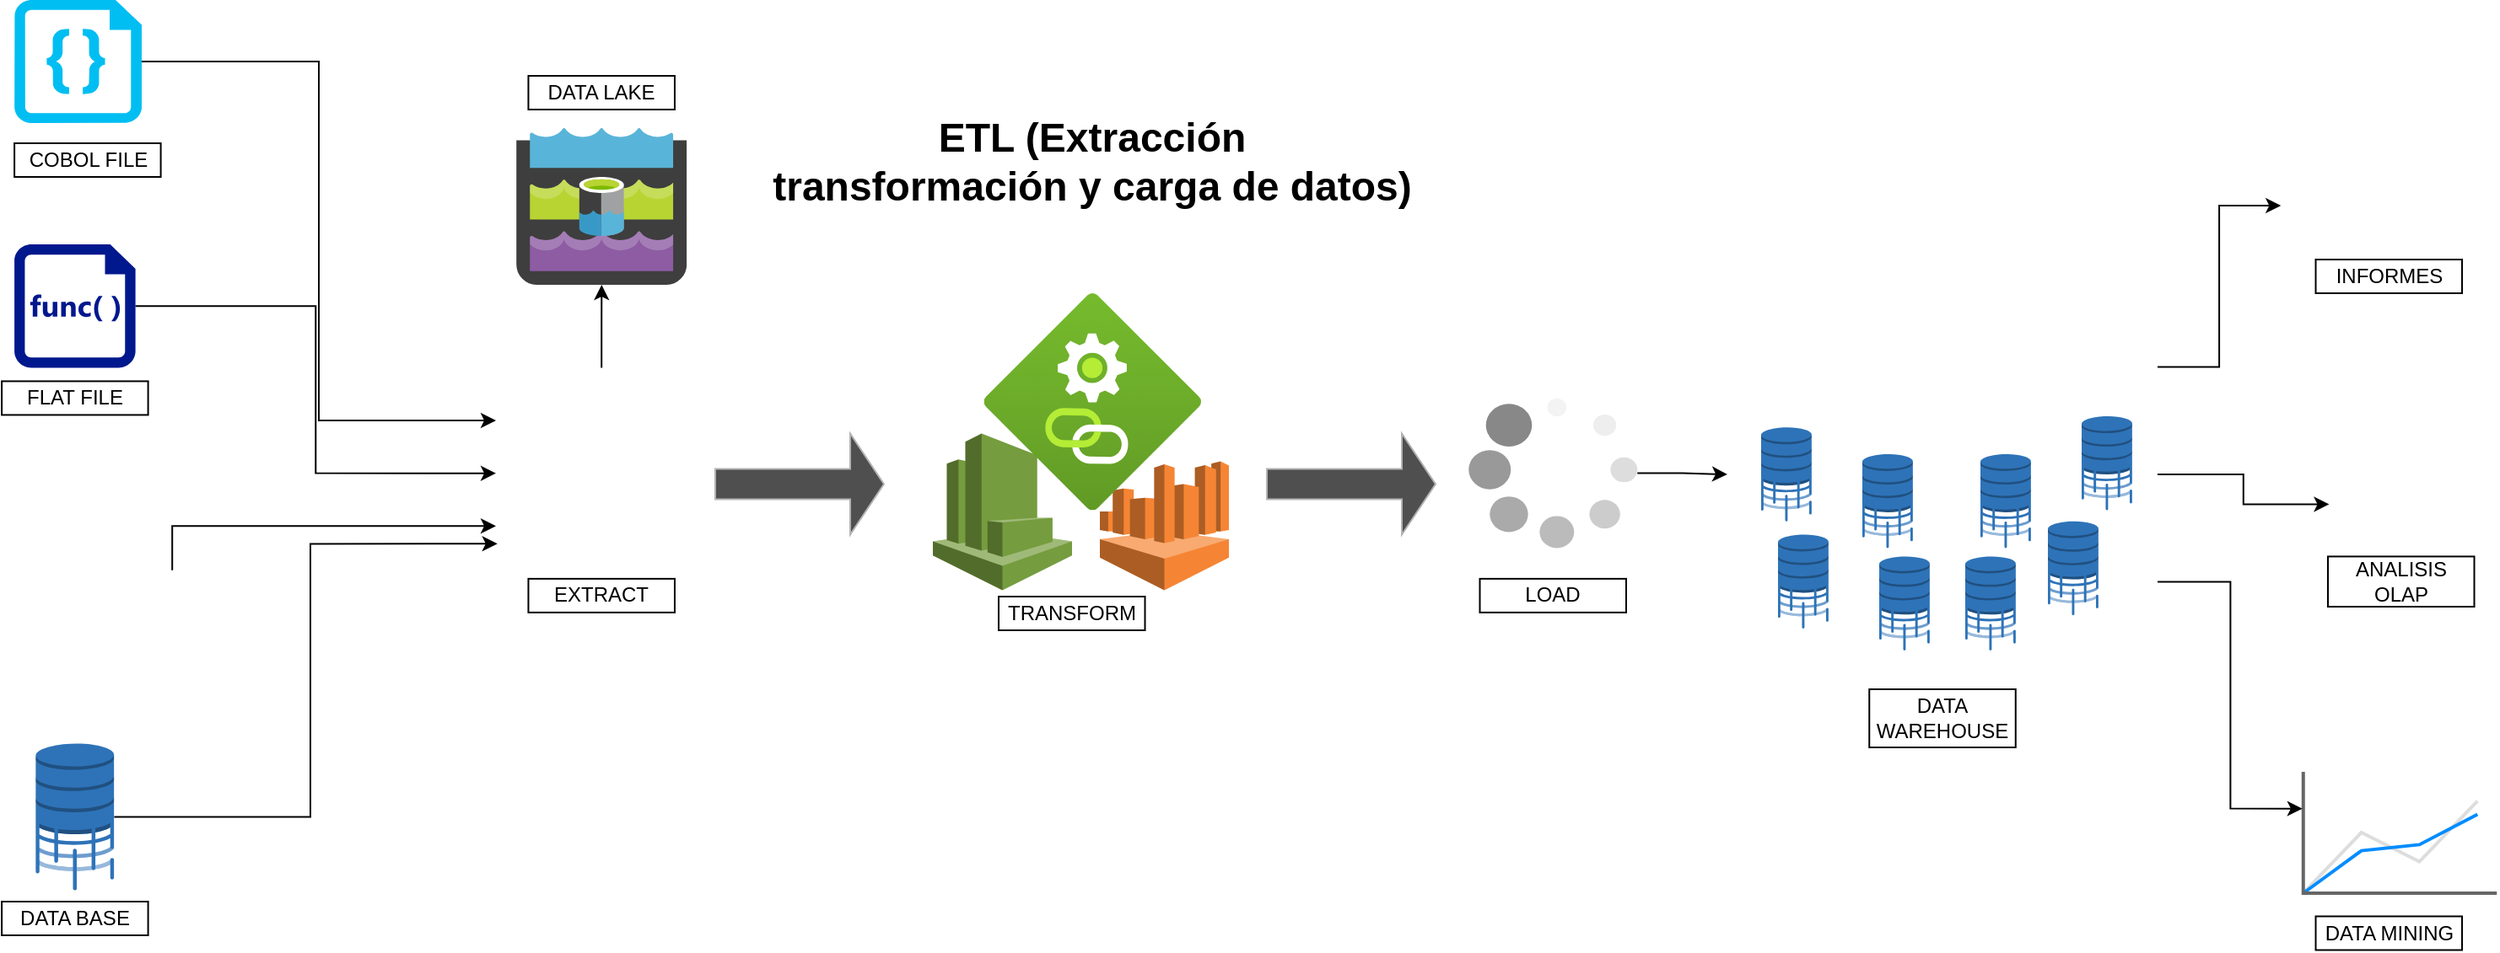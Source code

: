 <mxfile version="13.7.7" type="github">
  <diagram id="V07zXuK_raLm0nSX4CNm" name="Page-1">
    <mxGraphModel dx="1278" dy="580" grid="1" gridSize="10" guides="1" tooltips="1" connect="1" arrows="1" fold="1" page="1" pageScale="1" pageWidth="827" pageHeight="1169" math="0" shadow="0">
      <root>
        <mxCell id="0" />
        <mxCell id="1" parent="0" />
        <mxCell id="faOAmVlxSU6uXnbHQdMJ-69" style="edgeStyle=orthogonalEdgeStyle;rounded=0;orthogonalLoop=1;jettySize=auto;html=1;entryX=0.007;entryY=0.834;entryDx=0;entryDy=0;entryPerimeter=0;" parent="1" source="faOAmVlxSU6uXnbHQdMJ-14" target="faOAmVlxSU6uXnbHQdMJ-27" edge="1">
          <mxGeometry relative="1" as="geometry">
            <Array as="points">
              <mxPoint x="260" y="570" />
              <mxPoint x="260" y="408" />
            </Array>
          </mxGeometry>
        </mxCell>
        <mxCell id="faOAmVlxSU6uXnbHQdMJ-14" value="" style="outlineConnect=0;dashed=0;verticalLabelPosition=bottom;verticalAlign=top;align=center;html=1;shape=mxgraph.aws3.database_migration_workflow_job;fillColor=#2E73B8;gradientColor=none;pointerEvents=1" parent="1" vertex="1">
          <mxGeometry x="97.18" y="526.25" width="46.5" height="87" as="geometry" />
        </mxCell>
        <mxCell id="faOAmVlxSU6uXnbHQdMJ-64" style="edgeStyle=orthogonalEdgeStyle;rounded=0;orthogonalLoop=1;jettySize=auto;html=1;exitX=1;exitY=0.5;exitDx=0;exitDy=0;entryX=0;entryY=0.75;entryDx=0;entryDy=0;" parent="1" source="faOAmVlxSU6uXnbHQdMJ-17" target="faOAmVlxSU6uXnbHQdMJ-27" edge="1">
          <mxGeometry relative="1" as="geometry">
            <mxPoint x="350" y="390" as="targetPoint" />
            <Array as="points">
              <mxPoint x="178" y="397" />
            </Array>
          </mxGeometry>
        </mxCell>
        <mxCell id="faOAmVlxSU6uXnbHQdMJ-17" value="" style="shape=image;html=1;verticalAlign=top;verticalLabelPosition=bottom;labelBackgroundColor=#ffffff;imageAspect=0;aspect=fixed;image=https://cdn2.iconfinder.com/data/icons/woothemes/PNG/document_xml.png" parent="1" vertex="1">
          <mxGeometry x="84.85" y="376.75" width="93.25" height="93.25" as="geometry" />
        </mxCell>
        <mxCell id="faOAmVlxSU6uXnbHQdMJ-58" value="" style="edgeStyle=orthogonalEdgeStyle;rounded=0;orthogonalLoop=1;jettySize=auto;html=1;entryX=0;entryY=0.5;entryDx=0;entryDy=0;" parent="1" source="faOAmVlxSU6uXnbHQdMJ-18" target="faOAmVlxSU6uXnbHQdMJ-27" edge="1">
          <mxGeometry relative="1" as="geometry">
            <mxPoint x="270" y="380" as="targetPoint" />
          </mxGeometry>
        </mxCell>
        <mxCell id="faOAmVlxSU6uXnbHQdMJ-18" value="" style="aspect=fixed;pointerEvents=1;shadow=0;dashed=0;html=1;strokeColor=none;labelPosition=center;verticalLabelPosition=bottom;verticalAlign=top;align=center;fillColor=#00188D;shape=mxgraph.mscae.enterprise.code_file" parent="1" vertex="1">
          <mxGeometry x="84.55" y="230" width="71.75" height="73.22" as="geometry" />
        </mxCell>
        <mxCell id="faOAmVlxSU6uXnbHQdMJ-68" style="edgeStyle=orthogonalEdgeStyle;rounded=0;orthogonalLoop=1;jettySize=auto;html=1;entryX=0;entryY=0.25;entryDx=0;entryDy=0;" parent="1" source="faOAmVlxSU6uXnbHQdMJ-19" target="faOAmVlxSU6uXnbHQdMJ-27" edge="1">
          <mxGeometry relative="1" as="geometry" />
        </mxCell>
        <mxCell id="faOAmVlxSU6uXnbHQdMJ-19" value="" style="verticalLabelPosition=bottom;html=1;verticalAlign=top;align=center;strokeColor=none;fillColor=#00BEF2;shape=mxgraph.azure.code_file;pointerEvents=1;" parent="1" vertex="1">
          <mxGeometry x="84.55" y="85" width="75.45" height="73" as="geometry" />
        </mxCell>
        <mxCell id="faOAmVlxSU6uXnbHQdMJ-22" value="COBOL FILE" style="rounded=0;whiteSpace=wrap;html=1;" parent="1" vertex="1">
          <mxGeometry x="84.55" y="170" width="86.75" height="20" as="geometry" />
        </mxCell>
        <mxCell id="faOAmVlxSU6uXnbHQdMJ-23" value="FLAT FILE" style="rounded=0;whiteSpace=wrap;html=1;" parent="1" vertex="1">
          <mxGeometry x="77.05" y="311.22" width="86.75" height="20" as="geometry" />
        </mxCell>
        <mxCell id="faOAmVlxSU6uXnbHQdMJ-24" value="DATA BASE" style="rounded=0;whiteSpace=wrap;html=1;" parent="1" vertex="1">
          <mxGeometry x="77.05" y="620" width="86.75" height="20" as="geometry" />
        </mxCell>
        <mxCell id="faOAmVlxSU6uXnbHQdMJ-48" value="" style="edgeStyle=orthogonalEdgeStyle;rounded=0;orthogonalLoop=1;jettySize=auto;html=1;" parent="1" source="faOAmVlxSU6uXnbHQdMJ-27" target="faOAmVlxSU6uXnbHQdMJ-43" edge="1">
          <mxGeometry relative="1" as="geometry" />
        </mxCell>
        <mxCell id="faOAmVlxSU6uXnbHQdMJ-27" value="" style="shape=image;html=1;verticalAlign=top;verticalLabelPosition=bottom;labelBackgroundColor=#ffffff;imageAspect=0;aspect=fixed;image=https://cdn1.iconfinder.com/data/icons/customicondesign-office-shadow/128/Extract-todays-changes.png;fillColor=#4F4F4F;strokeColor=#B3B3B3;" parent="1" vertex="1">
          <mxGeometry x="370" y="303.22" width="125.22" height="125.22" as="geometry" />
        </mxCell>
        <mxCell id="faOAmVlxSU6uXnbHQdMJ-28" value="EXTRACT" style="rounded=0;whiteSpace=wrap;html=1;" parent="1" vertex="1">
          <mxGeometry x="389.23" y="428.44" width="86.75" height="20" as="geometry" />
        </mxCell>
        <mxCell id="faOAmVlxSU6uXnbHQdMJ-29" value="" style="outlineConnect=0;dashed=0;verticalLabelPosition=bottom;verticalAlign=top;align=center;html=1;shape=mxgraph.aws3.athena;fillColor=#F58534;gradientColor=none;" parent="1" vertex="1">
          <mxGeometry x="728" y="358.72" width="76.5" height="76.5" as="geometry" />
        </mxCell>
        <mxCell id="faOAmVlxSU6uXnbHQdMJ-30" value="" style="outlineConnect=0;dashed=0;verticalLabelPosition=bottom;verticalAlign=top;align=center;html=1;shape=mxgraph.aws3.cloudwatch;fillColor=#759C3E;gradientColor=none;" parent="1" vertex="1">
          <mxGeometry x="629" y="342.22" width="82.5" height="93" as="geometry" />
        </mxCell>
        <mxCell id="faOAmVlxSU6uXnbHQdMJ-31" value="" style="aspect=fixed;html=1;points=[];align=center;image;fontSize=12;image=img/lib/azure2/general/Resource_Linked.svg;" parent="1" vertex="1">
          <mxGeometry x="659.25" y="259" width="128.75" height="128.75" as="geometry" />
        </mxCell>
        <mxCell id="faOAmVlxSU6uXnbHQdMJ-32" value="TRANSFORM" style="rounded=0;whiteSpace=wrap;html=1;" parent="1" vertex="1">
          <mxGeometry x="668" y="439" width="86.75" height="20" as="geometry" />
        </mxCell>
        <mxCell id="faOAmVlxSU6uXnbHQdMJ-33" value="" style="verticalLabelPosition=bottom;shadow=0;dashed=0;align=center;html=1;verticalAlign=top;strokeWidth=1;shape=mxgraph.mockup.graphics.lineChart;strokeColor=none;strokeColor2=#666666;strokeColor3=#008cff;strokeColor4=#dddddd;" parent="1" vertex="1">
          <mxGeometry x="1441.38" y="543" width="114.75" height="72" as="geometry" />
        </mxCell>
        <mxCell id="faOAmVlxSU6uXnbHQdMJ-81" style="edgeStyle=orthogonalEdgeStyle;rounded=0;orthogonalLoop=1;jettySize=auto;html=1;entryX=0;entryY=0.5;entryDx=0;entryDy=0;" parent="1" source="faOAmVlxSU6uXnbHQdMJ-35" target="faOAmVlxSU6uXnbHQdMJ-42" edge="1">
          <mxGeometry relative="1" as="geometry" />
        </mxCell>
        <mxCell id="faOAmVlxSU6uXnbHQdMJ-35" value="" style="verticalLabelPosition=bottom;shadow=0;dashed=0;align=center;html=1;verticalAlign=top;strokeWidth=1;shape=mxgraph.mockup.misc.loading_circle_1;pointerEvents=1;fillColor=#4F4F4F;" parent="1" vertex="1">
          <mxGeometry x="946.63" y="321.44" width="100" height="88.78" as="geometry" />
        </mxCell>
        <mxCell id="faOAmVlxSU6uXnbHQdMJ-36" value="LOAD" style="rounded=0;whiteSpace=wrap;html=1;" parent="1" vertex="1">
          <mxGeometry x="953.25" y="428.44" width="86.75" height="20" as="geometry" />
        </mxCell>
        <mxCell id="faOAmVlxSU6uXnbHQdMJ-41" value="DATA LAKE" style="rounded=0;whiteSpace=wrap;html=1;" parent="1" vertex="1">
          <mxGeometry x="389.23" y="130" width="86.75" height="20" as="geometry" />
        </mxCell>
        <mxCell id="faOAmVlxSU6uXnbHQdMJ-76" style="edgeStyle=orthogonalEdgeStyle;rounded=0;orthogonalLoop=1;jettySize=auto;html=1;exitX=1;exitY=0.25;exitDx=0;exitDy=0;entryX=0;entryY=0.75;entryDx=0;entryDy=0;" parent="1" source="faOAmVlxSU6uXnbHQdMJ-42" target="faOAmVlxSU6uXnbHQdMJ-52" edge="1">
          <mxGeometry relative="1" as="geometry" />
        </mxCell>
        <mxCell id="faOAmVlxSU6uXnbHQdMJ-77" style="edgeStyle=orthogonalEdgeStyle;rounded=0;orthogonalLoop=1;jettySize=auto;html=1;entryX=0;entryY=0.5;entryDx=0;entryDy=0;" parent="1" source="faOAmVlxSU6uXnbHQdMJ-42" target="faOAmVlxSU6uXnbHQdMJ-50" edge="1">
          <mxGeometry relative="1" as="geometry" />
        </mxCell>
        <mxCell id="faOAmVlxSU6uXnbHQdMJ-78" style="edgeStyle=orthogonalEdgeStyle;rounded=0;orthogonalLoop=1;jettySize=auto;html=1;exitX=1;exitY=0.75;exitDx=0;exitDy=0;entryX=-0.004;entryY=0.303;entryDx=0;entryDy=0;entryPerimeter=0;" parent="1" source="faOAmVlxSU6uXnbHQdMJ-42" target="faOAmVlxSU6uXnbHQdMJ-33" edge="1">
          <mxGeometry relative="1" as="geometry" />
        </mxCell>
        <mxCell id="faOAmVlxSU6uXnbHQdMJ-42" value="" style="shape=image;html=1;verticalAlign=top;verticalLabelPosition=bottom;labelBackgroundColor=#ffffff;imageAspect=0;aspect=fixed;image=https://cdn4.iconfinder.com/data/icons/imod/128/Harware/iDatabase.png;strokeColor=#B3B3B3;fillColor=#4F4F4F;" parent="1" vertex="1">
          <mxGeometry x="1100" y="239" width="255" height="255" as="geometry" />
        </mxCell>
        <mxCell id="faOAmVlxSU6uXnbHQdMJ-43" value="" style="aspect=fixed;html=1;points=[];align=center;image;fontSize=12;image=img/lib/mscae/Data_Lake_Storage.svg;strokeColor=#B3B3B3;fillColor=#4F4F4F;" parent="1" vertex="1">
          <mxGeometry x="382.06" y="161" width="101.09" height="93" as="geometry" />
        </mxCell>
        <mxCell id="faOAmVlxSU6uXnbHQdMJ-44" value="" style="aspect=fixed;html=1;points=[];align=center;image;fontSize=12;image=img/lib/mscae/Data_Lake.svg;strokeColor=#B3B3B3;fillColor=#4F4F4F;" parent="1" vertex="1">
          <mxGeometry x="419.3" y="190" width="26.6" height="35" as="geometry" />
        </mxCell>
        <mxCell id="faOAmVlxSU6uXnbHQdMJ-49" value="DATA WAREHOUSE" style="rounded=0;whiteSpace=wrap;html=1;" parent="1" vertex="1">
          <mxGeometry x="1184.13" y="494" width="86.75" height="34.5" as="geometry" />
        </mxCell>
        <mxCell id="faOAmVlxSU6uXnbHQdMJ-50" value="" style="shape=image;html=1;verticalAlign=top;verticalLabelPosition=bottom;labelBackgroundColor=#ffffff;imageAspect=0;aspect=fixed;image=https://cdn1.iconfinder.com/data/icons/essential-21/128/Eye-128.png;strokeColor=#B3B3B3;fillColor=#4F4F4F;" parent="1" vertex="1">
          <mxGeometry x="1456.75" y="342.22" width="84" height="84" as="geometry" />
        </mxCell>
        <mxCell id="faOAmVlxSU6uXnbHQdMJ-52" value="" style="shape=image;html=1;verticalAlign=top;verticalLabelPosition=bottom;labelBackgroundColor=#ffffff;imageAspect=0;aspect=fixed;image=https://cdn4.iconfinder.com/data/icons/general-office/91/General_Office_61-128.png;strokeColor=#B3B3B3;fillColor=#4F4F4F;" parent="1" vertex="1">
          <mxGeometry x="1428.13" y="111" width="128" height="128" as="geometry" />
        </mxCell>
        <mxCell id="faOAmVlxSU6uXnbHQdMJ-54" value="INFORMES" style="rounded=0;whiteSpace=wrap;html=1;" parent="1" vertex="1">
          <mxGeometry x="1448.76" y="239" width="86.75" height="20" as="geometry" />
        </mxCell>
        <mxCell id="faOAmVlxSU6uXnbHQdMJ-55" value="ANALISIS OLAP" style="rounded=0;whiteSpace=wrap;html=1;" parent="1" vertex="1">
          <mxGeometry x="1456" y="415.22" width="86.75" height="29.78" as="geometry" />
        </mxCell>
        <mxCell id="faOAmVlxSU6uXnbHQdMJ-56" value="DATA MINING" style="rounded=0;whiteSpace=wrap;html=1;" parent="1" vertex="1">
          <mxGeometry x="1448.76" y="628.75" width="86.75" height="20" as="geometry" />
        </mxCell>
        <mxCell id="faOAmVlxSU6uXnbHQdMJ-73" value="" style="shape=singleArrow;whiteSpace=wrap;html=1;strokeColor=#B3B3B3;fillColor=#4F4F4F;" parent="1" vertex="1">
          <mxGeometry x="500" y="342.22" width="100" height="60" as="geometry" />
        </mxCell>
        <mxCell id="faOAmVlxSU6uXnbHQdMJ-74" value="" style="shape=singleArrow;whiteSpace=wrap;html=1;strokeColor=#B3B3B3;fillColor=#4F4F4F;" parent="1" vertex="1">
          <mxGeometry x="827" y="342.22" width="100" height="60" as="geometry" />
        </mxCell>
        <mxCell id="faOAmVlxSU6uXnbHQdMJ-86" value="" style="outlineConnect=0;dashed=0;verticalLabelPosition=bottom;verticalAlign=top;align=center;html=1;shape=mxgraph.aws3.database_migration_workflow_job;fillColor=#2E73B8;gradientColor=none;pointerEvents=1" parent="1" vertex="1">
          <mxGeometry x="1130" y="402.25" width="30" height="55.72" as="geometry" />
        </mxCell>
        <mxCell id="faOAmVlxSU6uXnbHQdMJ-91" value="" style="outlineConnect=0;dashed=0;verticalLabelPosition=bottom;verticalAlign=top;align=center;html=1;shape=mxgraph.aws3.database_migration_workflow_job;fillColor=#2E73B8;gradientColor=none;pointerEvents=1" parent="1" vertex="1">
          <mxGeometry x="1190" y="415.22" width="30" height="55.72" as="geometry" />
        </mxCell>
        <mxCell id="faOAmVlxSU6uXnbHQdMJ-92" value="" style="outlineConnect=0;dashed=0;verticalLabelPosition=bottom;verticalAlign=top;align=center;html=1;shape=mxgraph.aws3.database_migration_workflow_job;fillColor=#2E73B8;gradientColor=none;pointerEvents=1" parent="1" vertex="1">
          <mxGeometry x="1241" y="415.22" width="30" height="55.72" as="geometry" />
        </mxCell>
        <mxCell id="faOAmVlxSU6uXnbHQdMJ-93" value="" style="outlineConnect=0;dashed=0;verticalLabelPosition=bottom;verticalAlign=top;align=center;html=1;shape=mxgraph.aws3.database_migration_workflow_job;fillColor=#2E73B8;gradientColor=none;pointerEvents=1" parent="1" vertex="1">
          <mxGeometry x="1310" y="332.03" width="30" height="55.72" as="geometry" />
        </mxCell>
        <mxCell id="faOAmVlxSU6uXnbHQdMJ-94" value="" style="outlineConnect=0;dashed=0;verticalLabelPosition=bottom;verticalAlign=top;align=center;html=1;shape=mxgraph.aws3.database_migration_workflow_job;fillColor=#2E73B8;gradientColor=none;pointerEvents=1" parent="1" vertex="1">
          <mxGeometry x="1250" y="354.5" width="30" height="55.72" as="geometry" />
        </mxCell>
        <mxCell id="faOAmVlxSU6uXnbHQdMJ-95" value="" style="outlineConnect=0;dashed=0;verticalLabelPosition=bottom;verticalAlign=top;align=center;html=1;shape=mxgraph.aws3.database_migration_workflow_job;fillColor=#2E73B8;gradientColor=none;pointerEvents=1" parent="1" vertex="1">
          <mxGeometry x="1180" y="354.5" width="30" height="55.72" as="geometry" />
        </mxCell>
        <mxCell id="faOAmVlxSU6uXnbHQdMJ-96" value="" style="outlineConnect=0;dashed=0;verticalLabelPosition=bottom;verticalAlign=top;align=center;html=1;shape=mxgraph.aws3.database_migration_workflow_job;fillColor=#2E73B8;gradientColor=none;pointerEvents=1" parent="1" vertex="1">
          <mxGeometry x="1120" y="338.64" width="30" height="55.72" as="geometry" />
        </mxCell>
        <mxCell id="faOAmVlxSU6uXnbHQdMJ-97" value="" style="outlineConnect=0;dashed=0;verticalLabelPosition=bottom;verticalAlign=top;align=center;html=1;shape=mxgraph.aws3.database_migration_workflow_job;fillColor=#2E73B8;gradientColor=none;pointerEvents=1" parent="1" vertex="1">
          <mxGeometry x="1290" y="394.36" width="30" height="55.72" as="geometry" />
        </mxCell>
        <mxCell id="faOAmVlxSU6uXnbHQdMJ-102" value="ETL (Extracción &lt;br&gt;transformación y carga de datos)" style="text;strokeColor=none;fillColor=none;html=1;fontSize=24;fontStyle=1;verticalAlign=middle;align=center;" parent="1" vertex="1">
          <mxGeometry x="672.62" y="161" width="100" height="40" as="geometry" />
        </mxCell>
      </root>
    </mxGraphModel>
  </diagram>
</mxfile>

